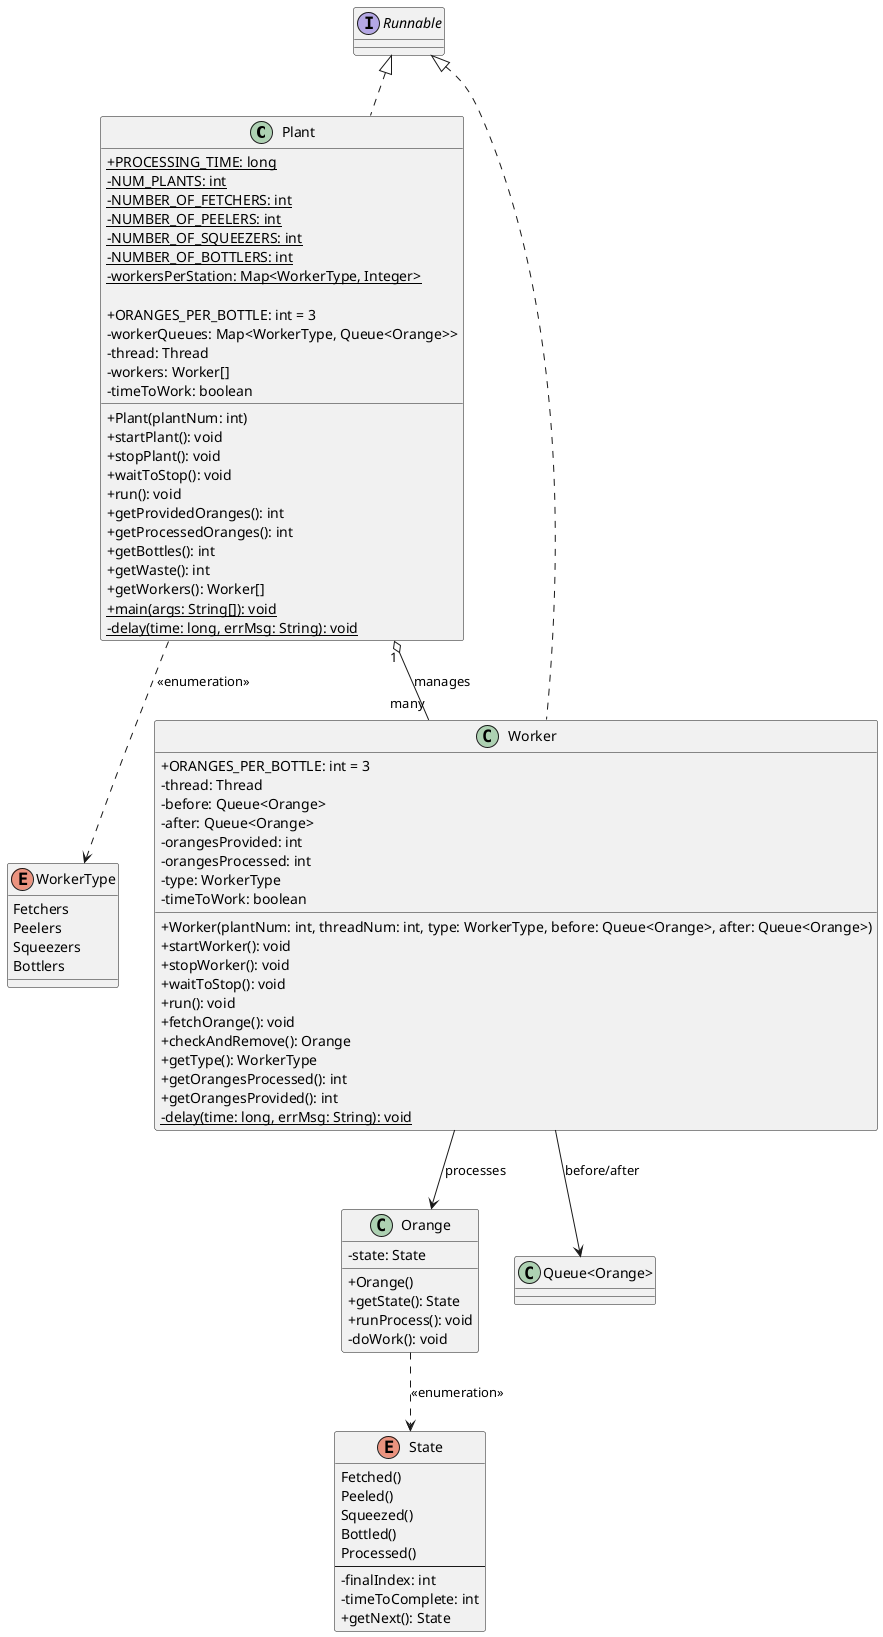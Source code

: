@startuml
skinparam classAttributeIconSize 0

'========================
' Plant Class and Members
'========================
class Plant implements Runnable {
  {static} +PROCESSING_TIME: long
  {static} -NUM_PLANTS: int
  {static} -NUMBER_OF_FETCHERS: int
  {static} -NUMBER_OF_PEELERS: int
  {static} -NUMBER_OF_SQUEEZERS: int
  {static} -NUMBER_OF_BOTTLERS: int 
  {static} -workersPerStation: Map<WorkerType, Integer>
  
  +ORANGES_PER_BOTTLE: int = 3
  -workerQueues: Map<WorkerType, Queue<Orange>>
  -thread: Thread
  -workers: Worker[]
  -timeToWork: boolean
  
  +Plant(plantNum: int)
  +startPlant(): void
  +stopPlant(): void
  +waitToStop(): void
  +run(): void
  +getProvidedOranges(): int
  +getProcessedOranges(): int
  +getBottles(): int
  +getWaste(): int
  +getWorkers(): Worker[]
  {static} +main(args: String[]): void
  {static} -delay(time: long, errMsg: String): void
}

'-------------------------------
' Plant.WorkerType Enumeration
'-------------------------------
enum WorkerType {
  Fetchers
  Peelers
  Squeezers
  Bottlers
}
Plant ..> WorkerType : <<enumeration>>

'========================
' Orange Class and Members
'========================
class Orange {
  -state: State
  +Orange()
  +getState(): State
  +runProcess(): void
  -doWork(): void
}

'-------------------------------
' Orange.State Enumeration
'-------------------------------
enum State {
  Fetched()
  Peeled()
  Squeezed()
  Bottled()
  Processed()
  --
  -finalIndex: int
  -timeToComplete: int
  +getNext(): State
}
Orange ..> State : <<enumeration>>

'========================
' Worker Class and Members
'========================
class Worker implements Runnable {
  +ORANGES_PER_BOTTLE: int = 3
  -thread: Thread
  -before: Queue<Orange>
  -after: Queue<Orange>
  -orangesProvided: int
  -orangesProcessed: int
  -type: WorkerType
  -timeToWork: boolean
  
  +Worker(plantNum: int, threadNum: int, type: WorkerType, before: Queue<Orange>, after: Queue<Orange>)
  +startWorker(): void
  +stopWorker(): void
  +waitToStop(): void
  +run(): void
  +fetchOrange(): void
  +checkAndRemove(): Orange
  +getType(): WorkerType
  +getOrangesProcessed(): int
  +getOrangesProvided(): int
  {static} -delay(time: long, errMsg: String): void
}

'========================
' Relationships / Associations
'========================
' Plant manages multiple Workers.
Plant "1" o-- "many" Worker : manages

' Worker uses Queue<Orange> for input and output.
Worker --> "Queue<Orange>" : before/after

' Worker processes Oranges.
Worker --> Orange : processes

@enduml